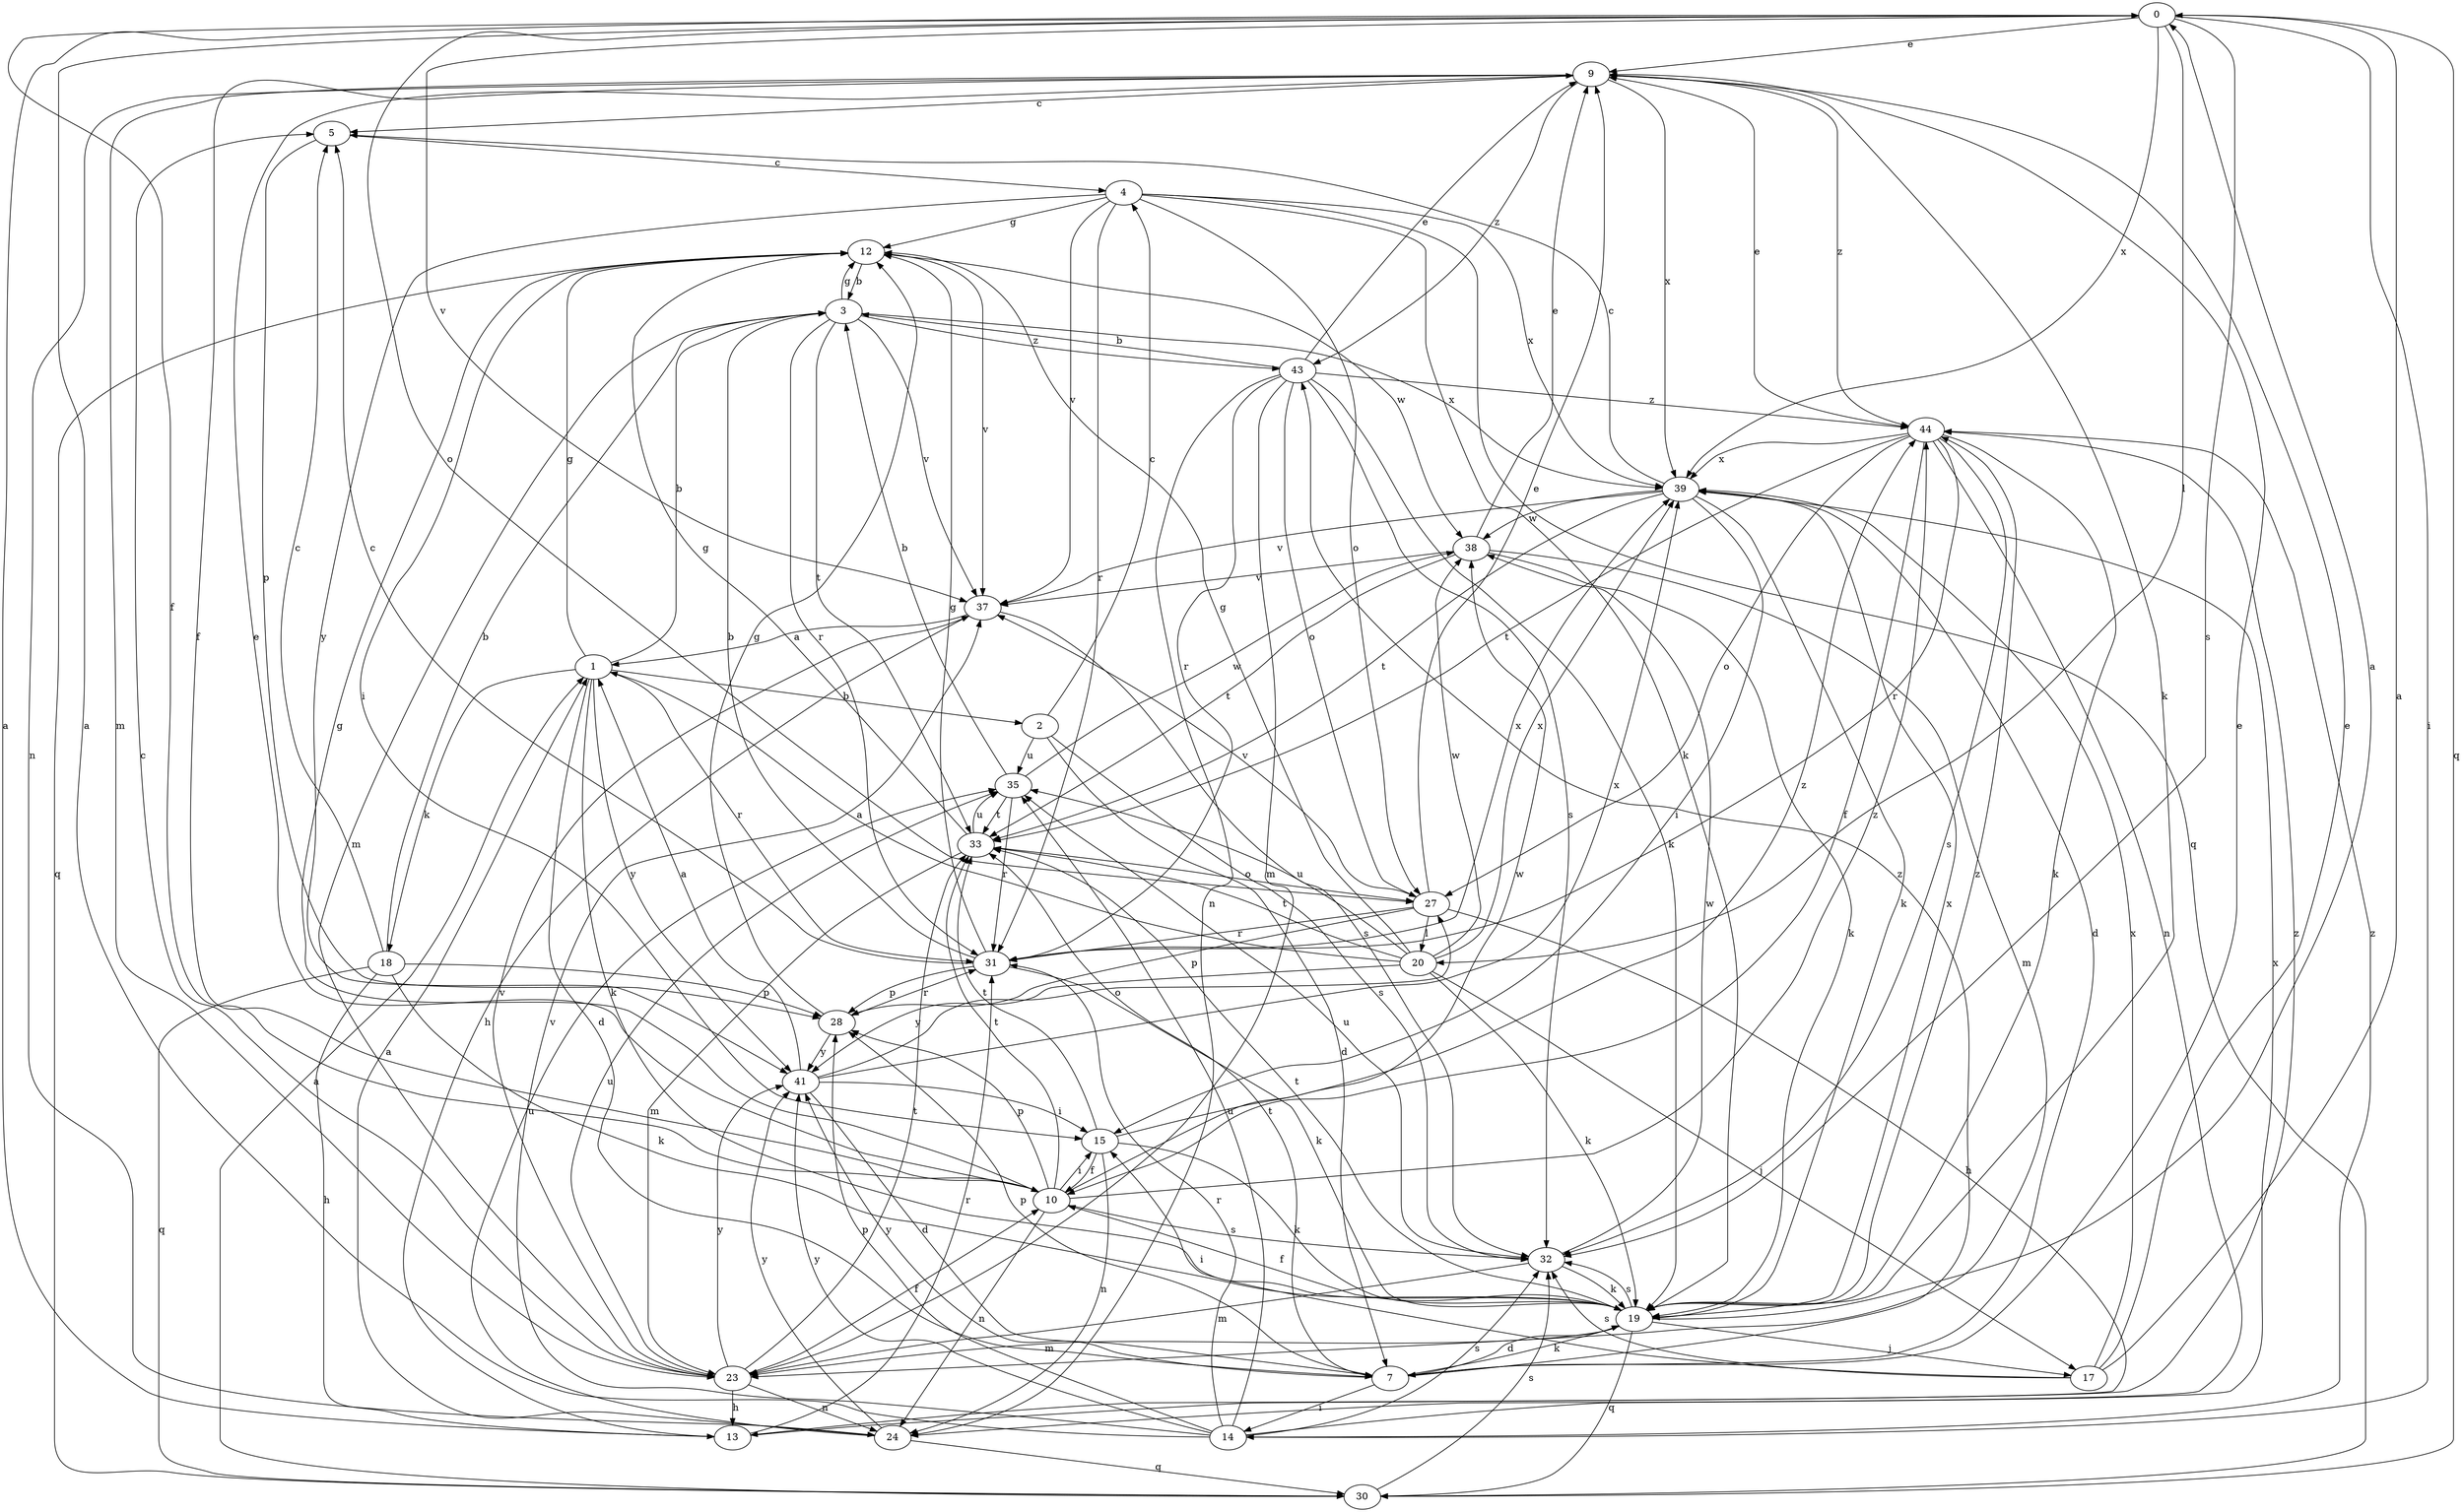 strict digraph  {
0;
1;
2;
3;
4;
5;
7;
9;
10;
12;
13;
14;
15;
17;
18;
19;
20;
23;
24;
27;
28;
30;
31;
32;
33;
35;
37;
38;
39;
41;
43;
44;
0 -> 9  [label=e];
0 -> 10  [label=f];
0 -> 14  [label=i];
0 -> 20  [label=l];
0 -> 27  [label=o];
0 -> 30  [label=q];
0 -> 32  [label=s];
0 -> 37  [label=v];
0 -> 39  [label=x];
1 -> 2  [label=b];
1 -> 3  [label=b];
1 -> 7  [label=d];
1 -> 12  [label=g];
1 -> 18  [label=k];
1 -> 19  [label=k];
1 -> 31  [label=r];
1 -> 41  [label=y];
2 -> 4  [label=c];
2 -> 7  [label=d];
2 -> 32  [label=s];
2 -> 35  [label=u];
3 -> 12  [label=g];
3 -> 23  [label=m];
3 -> 31  [label=r];
3 -> 33  [label=t];
3 -> 37  [label=v];
3 -> 39  [label=x];
3 -> 43  [label=z];
4 -> 12  [label=g];
4 -> 19  [label=k];
4 -> 27  [label=o];
4 -> 30  [label=q];
4 -> 31  [label=r];
4 -> 37  [label=v];
4 -> 39  [label=x];
4 -> 41  [label=y];
5 -> 4  [label=c];
5 -> 28  [label=p];
7 -> 9  [label=e];
7 -> 14  [label=i];
7 -> 19  [label=k];
7 -> 28  [label=p];
7 -> 33  [label=t];
7 -> 41  [label=y];
7 -> 43  [label=z];
9 -> 5  [label=c];
9 -> 10  [label=f];
9 -> 19  [label=k];
9 -> 23  [label=m];
9 -> 24  [label=n];
9 -> 39  [label=x];
9 -> 43  [label=z];
9 -> 44  [label=z];
10 -> 9  [label=e];
10 -> 12  [label=g];
10 -> 15  [label=i];
10 -> 24  [label=n];
10 -> 28  [label=p];
10 -> 32  [label=s];
10 -> 33  [label=t];
10 -> 38  [label=w];
10 -> 44  [label=z];
12 -> 3  [label=b];
12 -> 15  [label=i];
12 -> 30  [label=q];
12 -> 37  [label=v];
12 -> 38  [label=w];
13 -> 0  [label=a];
13 -> 31  [label=r];
13 -> 44  [label=z];
14 -> 0  [label=a];
14 -> 28  [label=p];
14 -> 31  [label=r];
14 -> 32  [label=s];
14 -> 35  [label=u];
14 -> 37  [label=v];
14 -> 39  [label=x];
14 -> 41  [label=y];
14 -> 44  [label=z];
15 -> 10  [label=f];
15 -> 19  [label=k];
15 -> 24  [label=n];
15 -> 33  [label=t];
15 -> 44  [label=z];
17 -> 0  [label=a];
17 -> 9  [label=e];
17 -> 15  [label=i];
17 -> 32  [label=s];
17 -> 39  [label=x];
18 -> 3  [label=b];
18 -> 5  [label=c];
18 -> 13  [label=h];
18 -> 19  [label=k];
18 -> 28  [label=p];
18 -> 30  [label=q];
19 -> 0  [label=a];
19 -> 7  [label=d];
19 -> 10  [label=f];
19 -> 17  [label=j];
19 -> 23  [label=m];
19 -> 30  [label=q];
19 -> 32  [label=s];
19 -> 33  [label=t];
19 -> 39  [label=x];
19 -> 44  [label=z];
20 -> 1  [label=a];
20 -> 12  [label=g];
20 -> 17  [label=j];
20 -> 19  [label=k];
20 -> 33  [label=t];
20 -> 35  [label=u];
20 -> 38  [label=w];
20 -> 39  [label=x];
20 -> 41  [label=y];
23 -> 5  [label=c];
23 -> 10  [label=f];
23 -> 13  [label=h];
23 -> 24  [label=n];
23 -> 33  [label=t];
23 -> 35  [label=u];
23 -> 37  [label=v];
23 -> 41  [label=y];
24 -> 1  [label=a];
24 -> 30  [label=q];
24 -> 35  [label=u];
24 -> 41  [label=y];
27 -> 9  [label=e];
27 -> 13  [label=h];
27 -> 20  [label=l];
27 -> 28  [label=p];
27 -> 31  [label=r];
27 -> 37  [label=v];
28 -> 12  [label=g];
28 -> 31  [label=r];
28 -> 41  [label=y];
30 -> 1  [label=a];
30 -> 32  [label=s];
31 -> 3  [label=b];
31 -> 5  [label=c];
31 -> 12  [label=g];
31 -> 19  [label=k];
31 -> 28  [label=p];
31 -> 39  [label=x];
32 -> 19  [label=k];
32 -> 23  [label=m];
32 -> 35  [label=u];
32 -> 38  [label=w];
33 -> 12  [label=g];
33 -> 23  [label=m];
33 -> 27  [label=o];
33 -> 35  [label=u];
35 -> 3  [label=b];
35 -> 31  [label=r];
35 -> 33  [label=t];
35 -> 38  [label=w];
37 -> 1  [label=a];
37 -> 13  [label=h];
37 -> 32  [label=s];
38 -> 9  [label=e];
38 -> 19  [label=k];
38 -> 23  [label=m];
38 -> 33  [label=t];
38 -> 37  [label=v];
39 -> 5  [label=c];
39 -> 7  [label=d];
39 -> 15  [label=i];
39 -> 19  [label=k];
39 -> 33  [label=t];
39 -> 37  [label=v];
39 -> 38  [label=w];
41 -> 1  [label=a];
41 -> 7  [label=d];
41 -> 15  [label=i];
41 -> 27  [label=o];
41 -> 39  [label=x];
43 -> 3  [label=b];
43 -> 9  [label=e];
43 -> 19  [label=k];
43 -> 23  [label=m];
43 -> 24  [label=n];
43 -> 27  [label=o];
43 -> 31  [label=r];
43 -> 32  [label=s];
43 -> 44  [label=z];
44 -> 9  [label=e];
44 -> 10  [label=f];
44 -> 19  [label=k];
44 -> 24  [label=n];
44 -> 27  [label=o];
44 -> 31  [label=r];
44 -> 32  [label=s];
44 -> 33  [label=t];
44 -> 39  [label=x];
}
